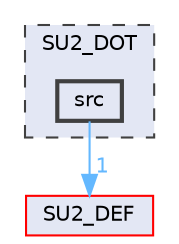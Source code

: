 digraph "SU2_DOT/src"
{
 // LATEX_PDF_SIZE
  bgcolor="transparent";
  edge [fontname=Helvetica,fontsize=10,labelfontname=Helvetica,labelfontsize=10];
  node [fontname=Helvetica,fontsize=10,shape=box,height=0.2,width=0.4];
  compound=true
  subgraph clusterdir_de0ab6bedc38d3648db6e7961ac2ed9a {
    graph [ bgcolor="#e3e7f4", pencolor="grey25", label="SU2_DOT", fontname=Helvetica,fontsize=10 style="filled,dashed", URL="dir_de0ab6bedc38d3648db6e7961ac2ed9a.html",tooltip=""]
  dir_d660103fcb33bac2862d280eca150265 [label="src", fillcolor="#e3e7f4", color="grey25", style="filled,bold", URL="dir_d660103fcb33bac2862d280eca150265.html",tooltip=""];
  }
  dir_40148fa11f469160ea0489924442ae74 [label="SU2_DEF", fillcolor="#e3e7f4", color="red", style="filled", URL="dir_40148fa11f469160ea0489924442ae74.html",tooltip=""];
  dir_d660103fcb33bac2862d280eca150265->dir_40148fa11f469160ea0489924442ae74 [headlabel="1", labeldistance=1.5 headhref="dir_000086_000090.html" href="dir_000086_000090.html" color="steelblue1" fontcolor="steelblue1"];
}
